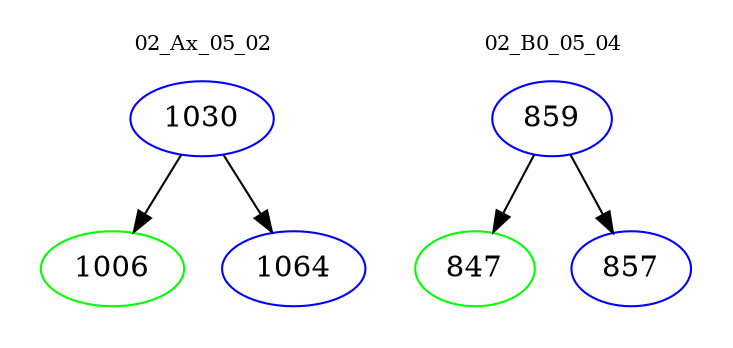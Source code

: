 digraph{
subgraph cluster_0 {
color = white
label = "02_Ax_05_02";
fontsize=10;
T0_1030 [label="1030", color="blue"]
T0_1030 -> T0_1006 [color="black"]
T0_1006 [label="1006", color="green"]
T0_1030 -> T0_1064 [color="black"]
T0_1064 [label="1064", color="blue"]
}
subgraph cluster_1 {
color = white
label = "02_B0_05_04";
fontsize=10;
T1_859 [label="859", color="blue"]
T1_859 -> T1_847 [color="black"]
T1_847 [label="847", color="green"]
T1_859 -> T1_857 [color="black"]
T1_857 [label="857", color="blue"]
}
}
